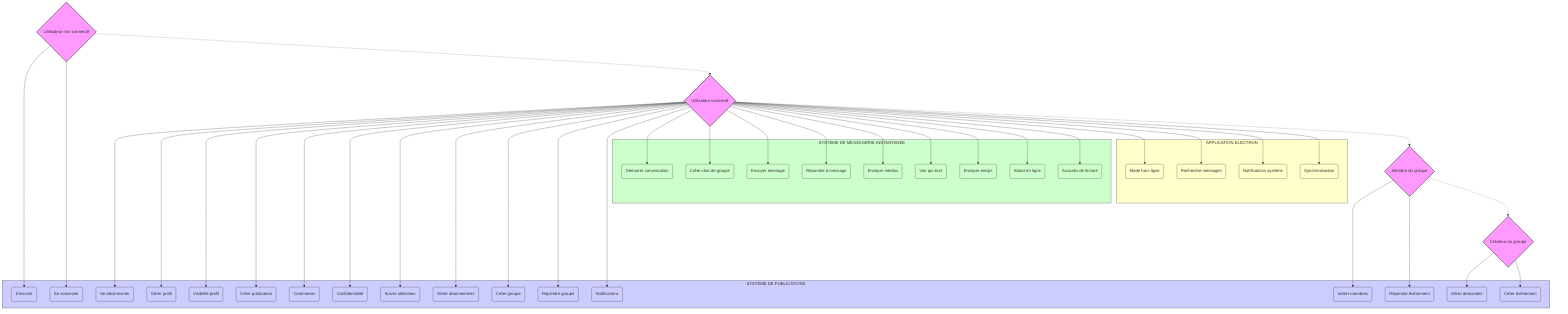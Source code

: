 graph TB
    %% Système de Messagerie en haut
    subgraph MS["SYSTÈME DE MESSAGERIE INSTANTANÉE"]
        MS1("Démarrer conversation")
        MS2("Créer chat de groupe")
        MS3("Envoyer message")
        MS4("Répondre à message")
        MS5("Envoyer médias")
        MS6("Voir qui écrit")
        MS7("Envoyer emojis")
        MS8("Statut en ligne")
        MS9("Accusés de lecture")
    end
    
    %% Acteurs au centre
    GuestUser{"Utilisateur non connecté"}
    AuthUser{"Utilisateur connecté"}
    GroupMember{"Membre du groupe"}
    GroupCreator{"Créateur du groupe"}
    
    %% Application Electron à droite
    subgraph EL["APPLICATION ELECTRON"]
        E1("Mode hors ligne")
        E2("Recherche messages")
        E3("Notifications système")
        E4("Synchronisation")
    end
    
    %% Système de Publications en bas
    subgraph PS["SYSTÈME DE PUBLICATIONS"]
        PS1("S'inscrire")
        PS2("Se connecter")
        PS3("Se déconnecter")
        PS4("Gérer profil")
        PS5("Visibilité profil")
        PS6("Créer publication")
        PS7("Commenter")
        PS8("Confidentialité")
        PS9("Suivre utilisateur")
        PS10("Gérer abonnements")
        PS11("Créer groupe")
        PS12("Rejoindre groupe")
        PS13("Inviter membres")
        PS14("Gérer demandes")
        PS15("Créer événement")
        PS16("Répondre événement")
        PS17("Notifications")
    end
    
    %% Connexions
    %% Guest User
    GuestUser --> PS1
    GuestUser --> PS2
    
    %% Auth User to Publications
    AuthUser --> PS3
    AuthUser --> PS4
    AuthUser --> PS5
    AuthUser --> PS6
    AuthUser --> PS7
    AuthUser --> PS8
    AuthUser --> PS9
    AuthUser --> PS10
    AuthUser --> PS11
    AuthUser --> PS12
    AuthUser --> PS17
    
    %% Auth User to Messaging
    AuthUser --> MS1
    AuthUser --> MS2
    AuthUser --> MS3
    AuthUser --> MS4
    AuthUser --> MS5
    AuthUser --> MS6
    AuthUser --> MS7
    AuthUser --> MS8
    AuthUser --> MS9
    
    %% Auth User to Electron
    AuthUser --> E1
    AuthUser --> E2
    AuthUser --> E3
    AuthUser --> E4
    
    %% Group Member
    GroupMember --> PS13
    GroupMember --> PS16
    
    %% Group Creator
    GroupCreator --> PS14
    GroupCreator --> PS15
    
    %% Hiérarchie des acteurs
    GuestUser -.-> AuthUser
    AuthUser -.-> GroupMember
    GroupMember -.-> GroupCreator
    
    %% Styles
    classDef actor fill:#f9f,stroke:#333,stroke-width:2px
    classDef publication fill:#ccf,stroke:#333,stroke-width:1px
    classDef messaging fill:#cfc,stroke:#333,stroke-width:1px
    classDef electron fill:#ffc,stroke:#333,stroke-width:1px
    
    class GuestUser,AuthUser,GroupMember,GroupCreator actor
    class PS,PS1,PS2,PS3,PS4,PS5,PS6,PS7,PS8,PS9,PS10,PS11,PS12,PS13,PS14,PS15,PS16,PS17 publication
    class MS,MS1,MS2,MS3,MS4,MS5,MS6,MS7,MS8,MS9 messaging
    class EL,E1,E2,E3,E4 electron